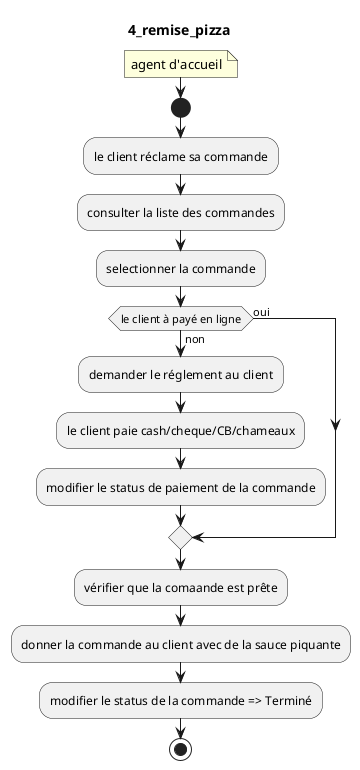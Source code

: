 @startuml

title 4_remise_pizza

note: agent d'accueil

start

:le client réclame sa commande;

:consulter la liste des commandes;

:selectionner la commande;

if (le client à payé en ligne) then (oui)

else (non)
    :demander le réglement au client;
    :le client paie cash/cheque/CB/chameaux;
    :modifier le status de paiement de la commande;
endif
:vérifier que la comaande est prête;
:donner la commande au client avec de la sauce piquante;
:modifier le status de la commande => Terminé;
stop

@enduml